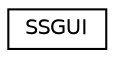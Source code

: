 digraph "Graphical Class Hierarchy"
{
  edge [fontname="Helvetica",fontsize="10",labelfontname="Helvetica",labelfontsize="10"];
  node [fontname="Helvetica",fontsize="10",shape=record];
  rankdir="LR";
  Node1 [label="SSGUI",height=0.2,width=0.4,color="black", fillcolor="white", style="filled",URL="$class_s_s_g_u_i.html"];
}

